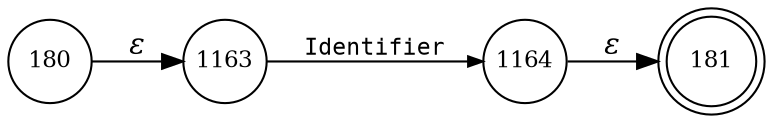 digraph ATN {
rankdir=LR;
s181[fontsize=11, label="181", shape=doublecircle, fixedsize=true, width=.6];
s180[fontsize=11,label="180", shape=circle, fixedsize=true, width=.55, peripheries=1];
s1163[fontsize=11,label="1163", shape=circle, fixedsize=true, width=.55, peripheries=1];
s1164[fontsize=11,label="1164", shape=circle, fixedsize=true, width=.55, peripheries=1];
s180 -> s1163 [fontname="Times-Italic", label="&epsilon;"];
s1163 -> s1164 [fontsize=11, fontname="Courier", arrowsize=.7, label = "Identifier", arrowhead = normal];
s1164 -> s181 [fontname="Times-Italic", label="&epsilon;"];
}